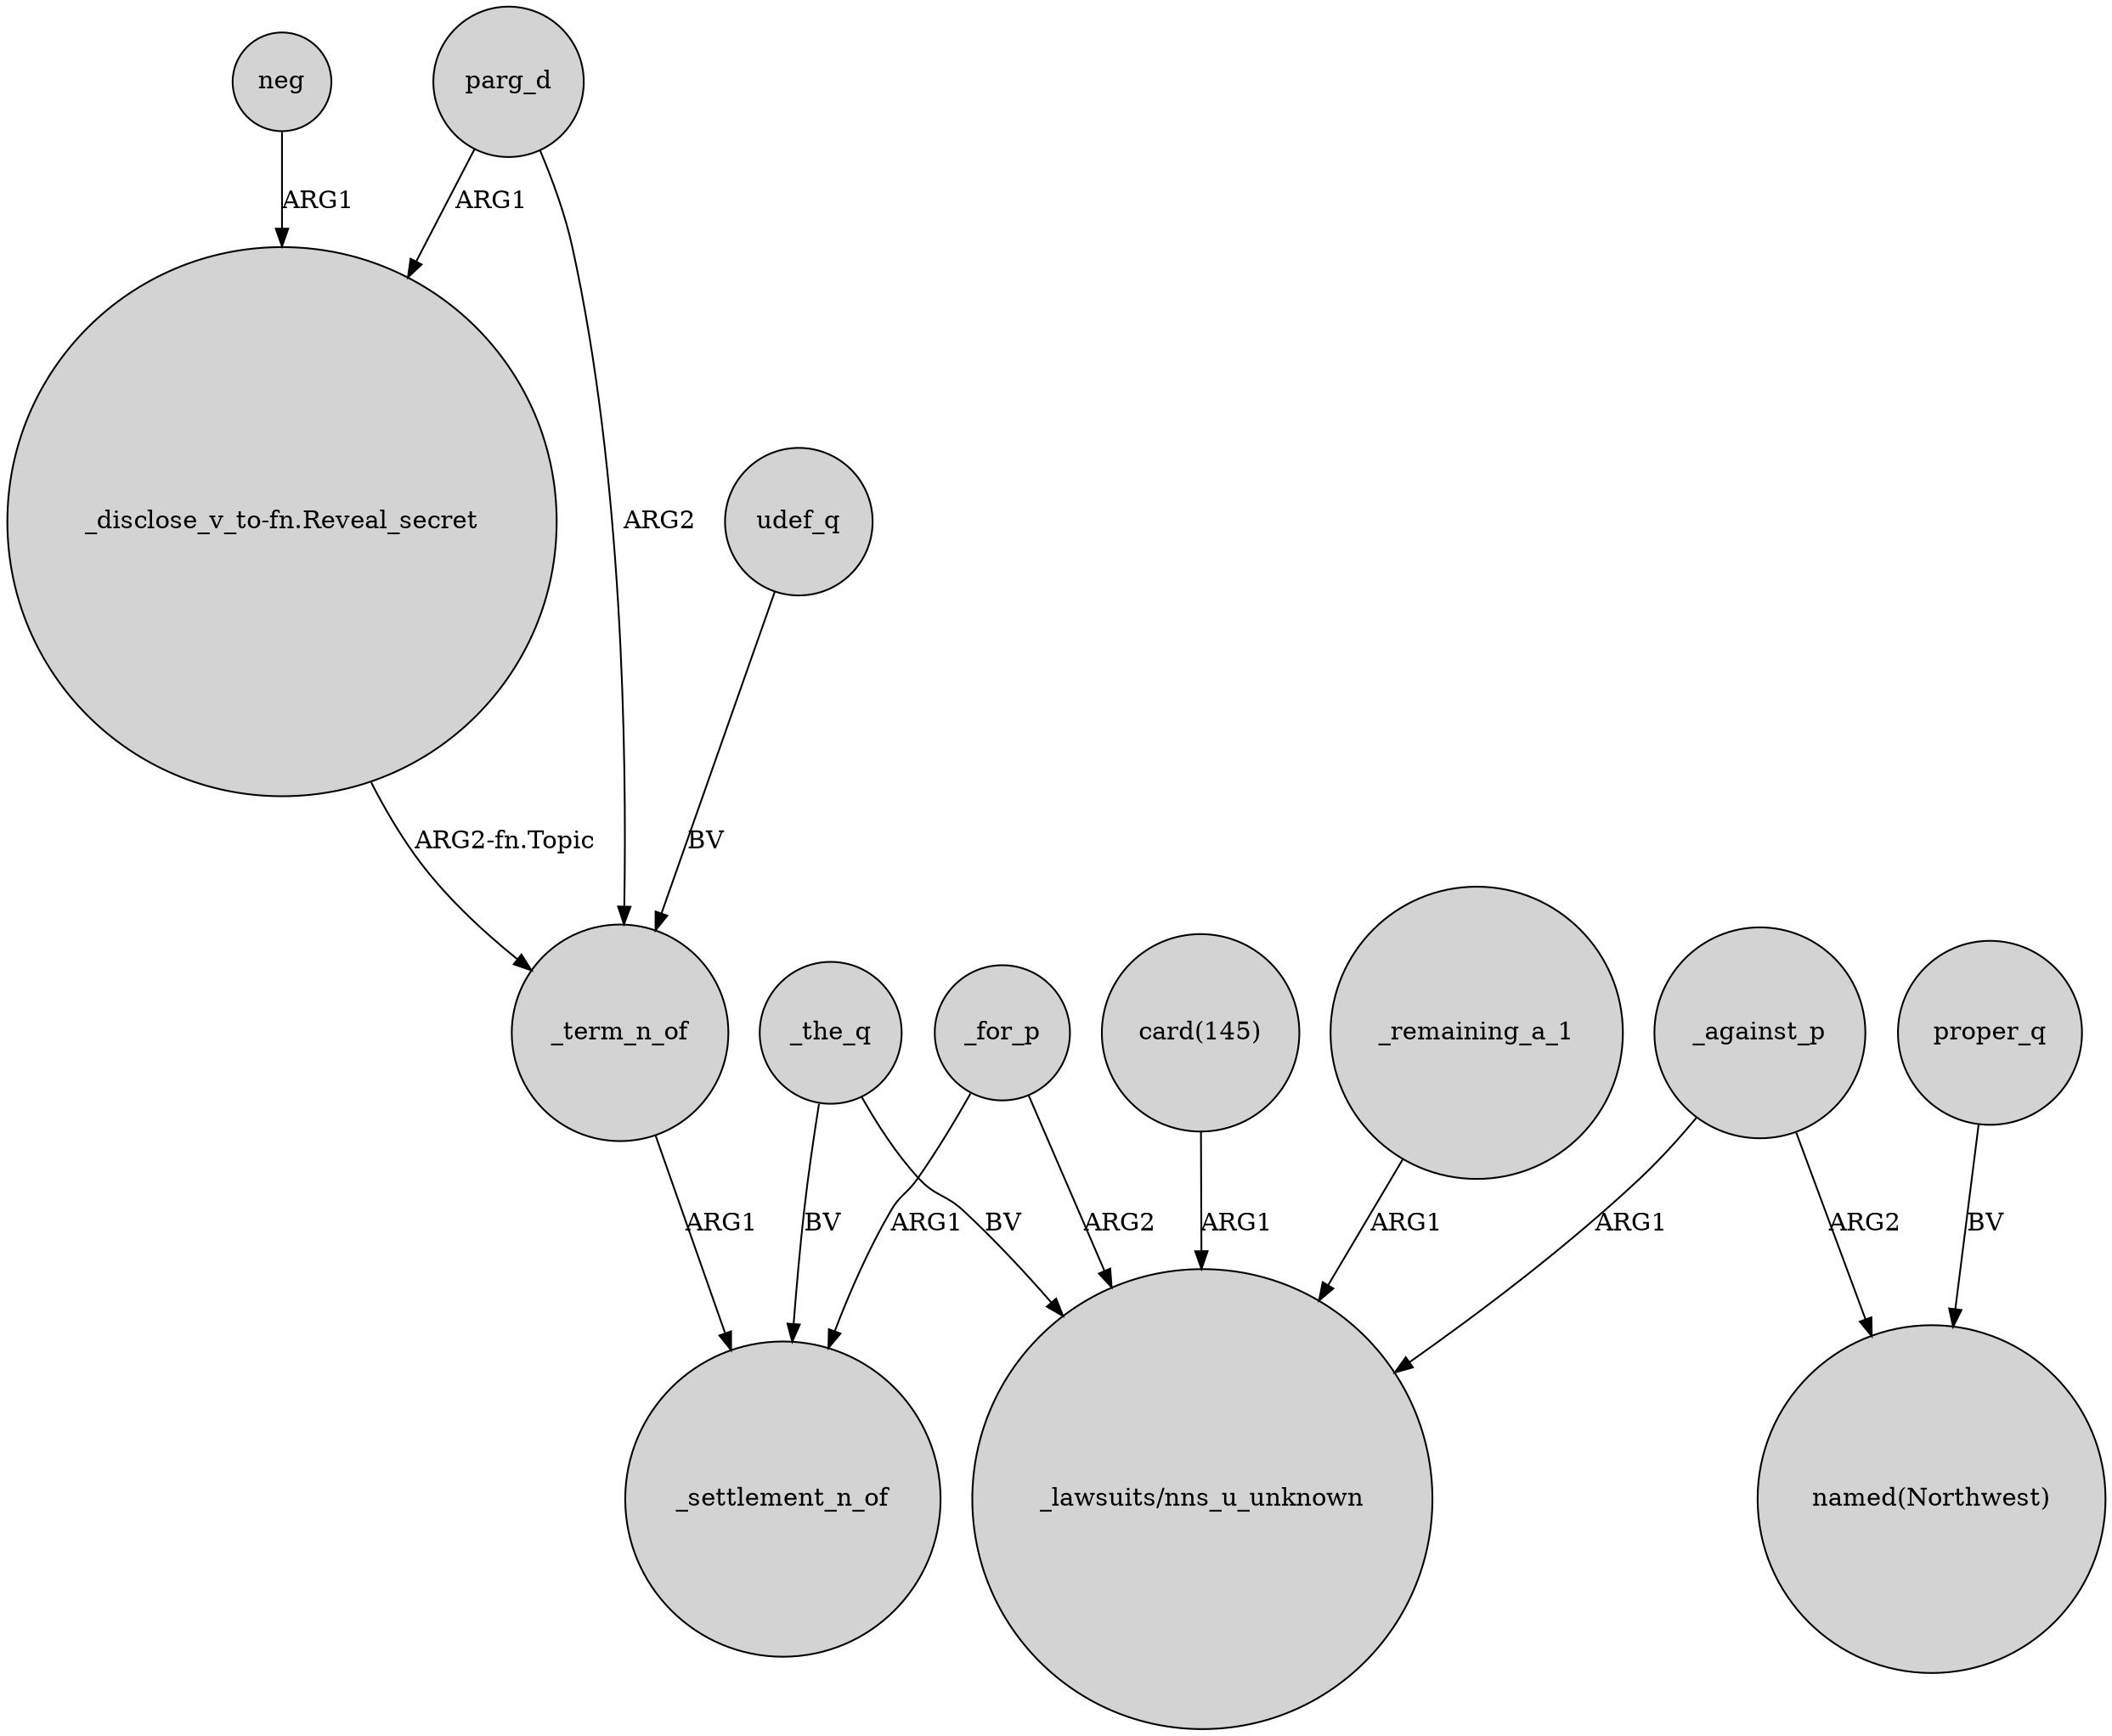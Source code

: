 digraph {
	node [shape=circle style=filled]
	parg_d -> _term_n_of [label=ARG2]
	_the_q -> _settlement_n_of [label=BV]
	"card(145)" -> "_lawsuits/nns_u_unknown" [label=ARG1]
	_the_q -> "_lawsuits/nns_u_unknown" [label=BV]
	neg -> "_disclose_v_to-fn.Reveal_secret" [label=ARG1]
	proper_q -> "named(Northwest)" [label=BV]
	_for_p -> _settlement_n_of [label=ARG1]
	_for_p -> "_lawsuits/nns_u_unknown" [label=ARG2]
	_remaining_a_1 -> "_lawsuits/nns_u_unknown" [label=ARG1]
	"_disclose_v_to-fn.Reveal_secret" -> _term_n_of [label="ARG2-fn.Topic"]
	_term_n_of -> _settlement_n_of [label=ARG1]
	udef_q -> _term_n_of [label=BV]
	_against_p -> "named(Northwest)" [label=ARG2]
	_against_p -> "_lawsuits/nns_u_unknown" [label=ARG1]
	parg_d -> "_disclose_v_to-fn.Reveal_secret" [label=ARG1]
}
